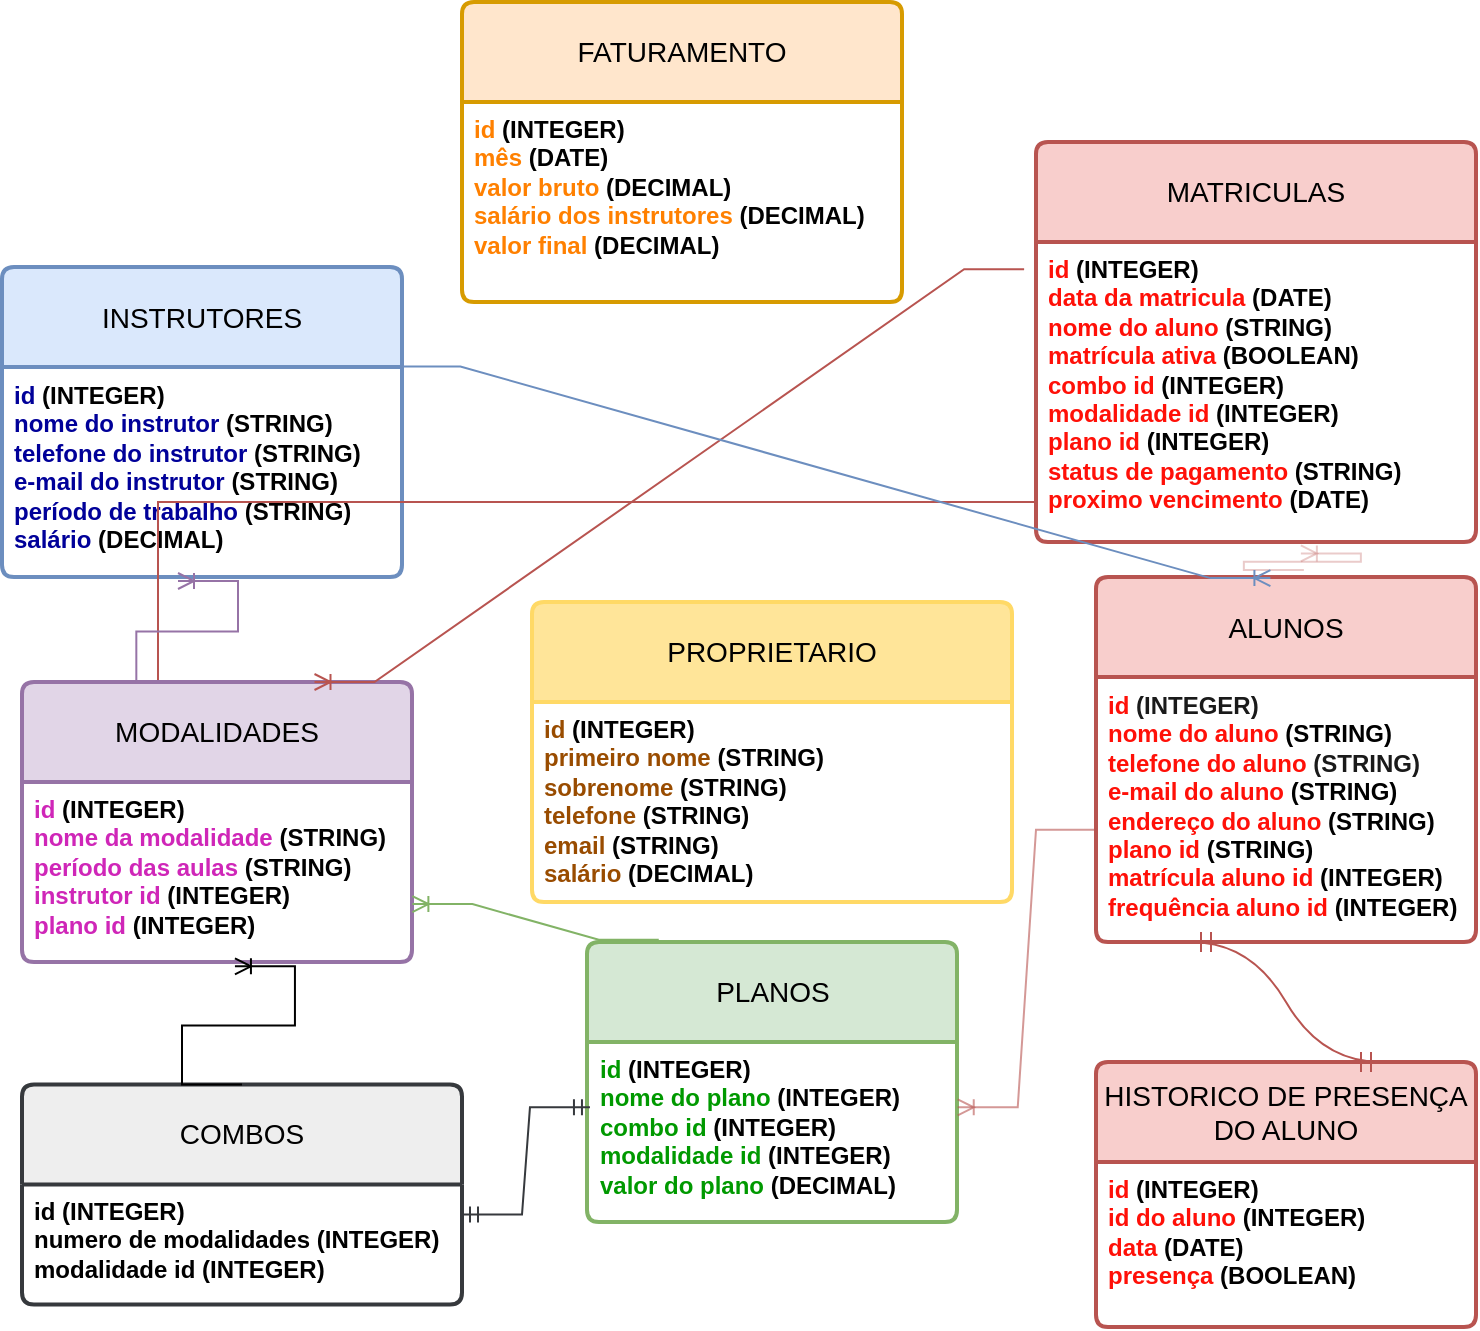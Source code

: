 <mxfile version="22.1.18" type="device">
  <diagram id="LaHLeu69Ds2RYiCowl0G" name="Página-1">
    <mxGraphModel dx="1002" dy="1704" grid="1" gridSize="10" guides="1" tooltips="1" connect="1" arrows="1" fold="1" page="1" pageScale="1" pageWidth="827" pageHeight="1169" math="0" shadow="0">
      <root>
        <mxCell id="0" />
        <mxCell id="1" parent="0" />
        <mxCell id="In3GsD_WQRW5BdMA_R7S-1" value="INSTRUTORES" style="swimlane;childLayout=stackLayout;horizontal=1;startSize=50;horizontalStack=0;rounded=1;fontSize=14;fontStyle=0;strokeWidth=2;resizeParent=0;resizeLast=1;shadow=0;dashed=0;align=center;arcSize=4;whiteSpace=wrap;html=1;fillColor=#dae8fc;strokeColor=#6c8ebf;" parent="1" vertex="1">
          <mxGeometry x="90" y="-447.5" width="200" height="155" as="geometry" />
        </mxCell>
        <mxCell id="In3GsD_WQRW5BdMA_R7S-2" value="&lt;b&gt;&lt;font color=&quot;#000099&quot;&gt;id &lt;/font&gt;(INTEGER)&lt;br&gt;&lt;font color=&quot;#000099&quot;&gt;nome do instrutor &lt;/font&gt;(STRING)&lt;br&gt;&lt;font color=&quot;#000099&quot;&gt;telefone do instrutor &lt;/font&gt;(STRING)&lt;br&gt;&lt;font color=&quot;#000099&quot;&gt;e-mail do instrutor &lt;/font&gt;(STRING)&lt;br&gt;&lt;font color=&quot;#000099&quot;&gt;período de trabalho &lt;/font&gt;(STRING)&lt;br&gt;&lt;font color=&quot;#000099&quot;&gt;salário &lt;/font&gt;(DECIMAL)&lt;/b&gt;" style="align=left;strokeColor=none;fillColor=none;spacingLeft=4;fontSize=12;verticalAlign=top;resizable=0;rotatable=0;part=1;html=1;" parent="In3GsD_WQRW5BdMA_R7S-1" vertex="1">
          <mxGeometry y="50" width="200" height="105" as="geometry" />
        </mxCell>
        <mxCell id="In3GsD_WQRW5BdMA_R7S-3" value="ALUNOS" style="swimlane;childLayout=stackLayout;horizontal=1;startSize=50;horizontalStack=0;rounded=1;fontSize=14;fontStyle=0;strokeWidth=2;resizeParent=0;resizeLast=1;shadow=0;dashed=0;align=center;arcSize=4;whiteSpace=wrap;html=1;fillColor=#f8cecc;strokeColor=#b85450;" parent="1" vertex="1">
          <mxGeometry x="637" y="-292.5" width="190" height="182.5" as="geometry" />
        </mxCell>
        <mxCell id="In3GsD_WQRW5BdMA_R7S-4" value="&lt;b&gt;&lt;font color=&quot;#ff1008&quot;&gt;id &lt;/font&gt;&lt;font color=&quot;#1a1a1a&quot;&gt;(INTEGER)&lt;/font&gt;&lt;br&gt;&lt;font color=&quot;#ff1008&quot;&gt;nome do aluno &lt;/font&gt;(STRING)&lt;br&gt;&lt;font color=&quot;#ff1008&quot;&gt;telefone do aluno &lt;/font&gt;&lt;font color=&quot;#1a1a1a&quot;&gt;(STRING)&lt;/font&gt;&lt;br&gt;&lt;font color=&quot;#ff1008&quot;&gt;e-mail do aluno &lt;/font&gt;(STRING)&lt;br&gt;&lt;font color=&quot;#ff1008&quot;&gt;endereço do aluno &lt;/font&gt;(STRING)&lt;br&gt;&lt;font color=&quot;#ff1008&quot;&gt;plano id &lt;/font&gt;(STRING)&lt;br&gt;&lt;font color=&quot;#ff1008&quot;&gt;matrícula aluno id &lt;/font&gt;(INTEGER)&lt;br&gt;&lt;font color=&quot;#ff1008&quot;&gt;frequência aluno id &lt;/font&gt;(INTEGER)&lt;/b&gt;" style="align=left;strokeColor=none;fillColor=none;spacingLeft=4;fontSize=12;verticalAlign=top;resizable=0;rotatable=0;part=1;html=1;" parent="In3GsD_WQRW5BdMA_R7S-3" vertex="1">
          <mxGeometry y="50" width="190" height="132.5" as="geometry" />
        </mxCell>
        <mxCell id="G-pwMspQCm_l3fC8CoRE-5" value="PLANOS" style="swimlane;childLayout=stackLayout;horizontal=1;startSize=50;horizontalStack=0;rounded=1;fontSize=14;fontStyle=0;strokeWidth=2;resizeParent=0;resizeLast=1;shadow=0;dashed=0;align=center;arcSize=4;whiteSpace=wrap;html=1;fillColor=#d5e8d4;strokeColor=#82b366;" parent="1" vertex="1">
          <mxGeometry x="382.5" y="-110" width="185" height="140" as="geometry" />
        </mxCell>
        <mxCell id="G-pwMspQCm_l3fC8CoRE-6" value="&lt;b&gt;&lt;font color=&quot;#009900&quot;&gt;id &lt;/font&gt;(INTEGER)&lt;br&gt;&lt;font color=&quot;#009900&quot;&gt;nome do plano &lt;/font&gt;(INTEGER)&lt;br&gt;&lt;font color=&quot;#009900&quot;&gt;combo id &lt;/font&gt;(INTEGER)&lt;br&gt;&lt;/b&gt;&lt;b style=&quot;border-color: var(--border-color);&quot;&gt;&lt;font style=&quot;border-color: var(--border-color);&quot; color=&quot;#009900&quot;&gt;modalidade id&amp;nbsp;&lt;/font&gt;(INTEGER)&lt;/b&gt;&lt;b&gt;&lt;font color=&quot;#009900&quot;&gt;&lt;br&gt;valor do plano &lt;/font&gt;(DECIMAL)&lt;/b&gt;" style="align=left;strokeColor=none;fillColor=none;spacingLeft=4;fontSize=12;verticalAlign=top;resizable=0;rotatable=0;part=1;html=1;" parent="G-pwMspQCm_l3fC8CoRE-5" vertex="1">
          <mxGeometry y="50" width="185" height="90" as="geometry" />
        </mxCell>
        <mxCell id="ZiqJFMMcZGOOglla-h1E-7" value="" style="edgeStyle=orthogonalEdgeStyle;rounded=0;orthogonalLoop=1;jettySize=auto;html=1;fillColor=#f8cecc;strokeColor=#b85450;" parent="1" source="G-pwMspQCm_l3fC8CoRE-7" target="ZiqJFMMcZGOOglla-h1E-3" edge="1">
          <mxGeometry relative="1" as="geometry">
            <Array as="points">
              <mxPoint x="168" y="-330" />
            </Array>
          </mxGeometry>
        </mxCell>
        <mxCell id="G-pwMspQCm_l3fC8CoRE-7" value="MATRICULAS" style="swimlane;childLayout=stackLayout;horizontal=1;startSize=50;horizontalStack=0;rounded=1;fontSize=14;fontStyle=0;strokeWidth=2;resizeParent=0;resizeLast=1;shadow=0;dashed=0;align=center;arcSize=4;whiteSpace=wrap;html=1;fillColor=#f8cecc;strokeColor=#b85450;" parent="1" vertex="1">
          <mxGeometry x="607" y="-510" width="220" height="200" as="geometry" />
        </mxCell>
        <mxCell id="G-pwMspQCm_l3fC8CoRE-8" value="&lt;b&gt;&lt;font color=&quot;#ff1008&quot;&gt;id &lt;/font&gt;(INTEGER)&lt;br&gt;&lt;font color=&quot;#ff1008&quot;&gt;data da matricula&amp;nbsp;&lt;/font&gt;&lt;/b&gt;&lt;b style=&quot;border-color: var(--border-color);&quot;&gt;(DATE)&lt;/b&gt;&lt;b&gt;&lt;font color=&quot;#ff1008&quot;&gt;&lt;br&gt;nome do aluno &lt;/font&gt;(STRING)&lt;br&gt;&lt;font color=&quot;#ff1008&quot;&gt;matrícula ativa&amp;nbsp;&lt;/font&gt;&lt;/b&gt;&lt;b style=&quot;border-color: var(--border-color);&quot;&gt;(BOOLEAN)&lt;br&gt;&lt;b style=&quot;border-color: var(--border-color);&quot;&gt;&lt;font style=&quot;border-color: var(--border-color);&quot; color=&quot;#ff1008&quot;&gt;&lt;b style=&quot;border-color: var(--border-color); color: rgb(0, 0, 0);&quot;&gt;&lt;b style=&quot;border-color: var(--border-color);&quot;&gt;&lt;font style=&quot;border-color: var(--border-color);&quot; color=&quot;#ff1008&quot;&gt;combo id&amp;nbsp;&lt;/font&gt;&lt;/b&gt;&lt;b style=&quot;border-color: var(--border-color);&quot;&gt;(INTEGER)&lt;/b&gt;&lt;/b&gt;&lt;br&gt;modalidade id&amp;nbsp;&lt;/font&gt;&lt;/b&gt;&lt;b style=&quot;border-color: var(--border-color);&quot;&gt;(INTEGER)&lt;/b&gt;&lt;br&gt;&lt;/b&gt;&lt;b style=&quot;border-color: var(--border-color);&quot;&gt;&lt;font style=&quot;border-color: var(--border-color);&quot; color=&quot;#ff1008&quot;&gt;plano id&amp;nbsp;&lt;/font&gt;(INTEGER)&lt;/b&gt;&lt;b&gt;&lt;br&gt;&lt;font color=&quot;#ff1008&quot;&gt;status de pagamento&amp;nbsp;&lt;/font&gt;(STRING)&lt;br&gt;&lt;/b&gt;&lt;b style=&quot;border-color: var(--border-color);&quot;&gt;&lt;font style=&quot;border-color: var(--border-color);&quot; color=&quot;#ff1008&quot;&gt;proximo vencimento&amp;nbsp;&lt;/font&gt;(DATE)&lt;/b&gt;&lt;b&gt;&lt;br&gt;&lt;/b&gt;" style="align=left;strokeColor=none;fillColor=none;spacingLeft=4;fontSize=12;verticalAlign=top;resizable=0;rotatable=0;part=1;html=1;" parent="G-pwMspQCm_l3fC8CoRE-7" vertex="1">
          <mxGeometry y="50" width="220" height="150" as="geometry" />
        </mxCell>
        <mxCell id="8vJE5jBVqwJsGsKywXQO-1" value="HISTORICO DE PRESENÇA DO ALUNO" style="swimlane;childLayout=stackLayout;horizontal=1;startSize=50;horizontalStack=0;rounded=1;fontSize=14;fontStyle=0;strokeWidth=2;resizeParent=0;resizeLast=1;shadow=0;dashed=0;align=center;arcSize=4;whiteSpace=wrap;html=1;fillColor=#f8cecc;strokeColor=#b85450;" parent="1" vertex="1">
          <mxGeometry x="637" y="-50" width="190" height="132.5" as="geometry" />
        </mxCell>
        <mxCell id="8vJE5jBVqwJsGsKywXQO-2" value="&lt;b&gt;&lt;font color=&quot;#ff1008&quot;&gt;id &lt;/font&gt;(INTEGER)&lt;br&gt;&lt;font color=&quot;#ff1008&quot;&gt;id do aluno &lt;/font&gt;(INTEGER)&lt;br&gt;&lt;font color=&quot;#ff1008&quot;&gt;data &lt;/font&gt;(DATE)&lt;br&gt;&lt;font color=&quot;#ff1008&quot;&gt;presença&amp;nbsp;&lt;/font&gt;(BOOLEAN)&lt;/b&gt;" style="align=left;strokeColor=none;fillColor=none;spacingLeft=4;fontSize=12;verticalAlign=top;resizable=0;rotatable=0;part=1;html=1;" parent="8vJE5jBVqwJsGsKywXQO-1" vertex="1">
          <mxGeometry y="50" width="190" height="82.5" as="geometry" />
        </mxCell>
        <mxCell id="ywtx3KbrLFy5aEluynCm-1" value="PROPRIETARIO" style="swimlane;childLayout=stackLayout;horizontal=1;startSize=50;horizontalStack=0;rounded=1;fontSize=14;fontStyle=0;strokeWidth=2;resizeParent=0;resizeLast=1;shadow=0;dashed=0;align=center;arcSize=4;html=1;whiteSpace=wrap;fillColor=#FFE599;strokeColor=#FFD966;gradientColor=none;swimlaneFillColor=none;glass=0;" parent="1" vertex="1">
          <mxGeometry x="355" y="-280" width="240" height="150" as="geometry" />
        </mxCell>
        <mxCell id="ywtx3KbrLFy5aEluynCm-2" value="&lt;b style=&quot;&quot;&gt;&lt;font color=&quot;#994c00&quot; style=&quot;background-color: rgb(255, 255, 255);&quot;&gt;id &lt;/font&gt;&lt;font style=&quot;background-color: rgb(255, 255, 255);&quot;&gt;(INTEGER)&lt;br&gt;&lt;/font&gt;&lt;/b&gt;&lt;b style=&quot;&quot;&gt;&lt;font style=&quot;background-color: rgb(255, 255, 255);&quot;&gt;&lt;font color=&quot;#994c00&quot;&gt;primeiro nome &lt;/font&gt;(STRING)&lt;br&gt;&lt;font color=&quot;#994c00&quot;&gt;sobrenome &lt;/font&gt;(STRING)&lt;br&gt;&lt;font color=&quot;#994c00&quot;&gt;telefone &lt;/font&gt;(STRING)&lt;br&gt;&lt;font color=&quot;#994c00&quot;&gt;email&lt;/font&gt; (STRING)&lt;br&gt;&lt;/font&gt;&lt;/b&gt;&lt;b style=&quot;border-color: var(--border-color);&quot;&gt;&lt;font style=&quot;border-color: var(--border-color); background-color: rgb(255, 255, 255);&quot;&gt;&lt;font color=&quot;#994c00&quot;&gt;salário&lt;/font&gt; (DECIMAL)&lt;/font&gt;&lt;/b&gt;&lt;b style=&quot;&quot;&gt;&lt;font style=&quot;background-color: rgb(255, 255, 255);&quot;&gt;&lt;br&gt;&lt;/font&gt;&lt;/b&gt;" style="align=left;strokeColor=none;fillColor=none;spacingLeft=4;fontSize=12;verticalAlign=top;resizable=0;rotatable=0;part=1;html=1;" parent="ywtx3KbrLFy5aEluynCm-1" vertex="1">
          <mxGeometry y="50" width="240" height="100" as="geometry" />
        </mxCell>
        <mxCell id="8vJE5jBVqwJsGsKywXQO-15" value="" style="edgeStyle=entityRelationEdgeStyle;fontSize=12;html=1;endArrow=ERmandOne;startArrow=ERmandOne;rounded=0;startSize=8;endSize=8;curved=1;entryX=0.25;entryY=1;entryDx=0;entryDy=0;exitX=0.75;exitY=0;exitDx=0;exitDy=0;fillColor=#f8cecc;strokeColor=#b85450;" parent="1" source="8vJE5jBVqwJsGsKywXQO-1" target="In3GsD_WQRW5BdMA_R7S-4" edge="1">
          <mxGeometry width="100" height="100" relative="1" as="geometry">
            <mxPoint x="500" y="-140" as="sourcePoint" />
            <mxPoint x="600" y="-240" as="targetPoint" />
          </mxGeometry>
        </mxCell>
        <mxCell id="ZiqJFMMcZGOOglla-h1E-1" value="" style="edgeStyle=entityRelationEdgeStyle;fontSize=12;html=1;endArrow=ERoneToMany;rounded=0;entryX=0.602;entryY=1.038;entryDx=0;entryDy=0;entryPerimeter=0;exitX=0.547;exitY=-0.019;exitDx=0;exitDy=0;fillColor=#f8cecc;strokeColor=#b85450;opacity=30;exitPerimeter=0;" parent="1" source="In3GsD_WQRW5BdMA_R7S-3" target="G-pwMspQCm_l3fC8CoRE-8" edge="1">
          <mxGeometry width="100" height="100" relative="1" as="geometry">
            <mxPoint x="500" y="-170" as="sourcePoint" />
            <mxPoint x="600" y="-270" as="targetPoint" />
          </mxGeometry>
        </mxCell>
        <mxCell id="ZiqJFMMcZGOOglla-h1E-2" value="MODALIDADES" style="swimlane;childLayout=stackLayout;horizontal=1;startSize=50;horizontalStack=0;rounded=1;fontSize=14;fontStyle=0;strokeWidth=2;resizeParent=0;resizeLast=1;shadow=0;dashed=0;align=center;arcSize=4;whiteSpace=wrap;html=1;fillColor=#e1d5e7;strokeColor=#9673a6;" parent="1" vertex="1">
          <mxGeometry x="100" y="-240" width="195" height="140" as="geometry" />
        </mxCell>
        <mxCell id="ZiqJFMMcZGOOglla-h1E-3" value="&lt;b style=&quot;&quot;&gt;&lt;font color=&quot;#cf26b8&quot;&gt;id &lt;/font&gt;(INTEGER)&lt;br&gt;&lt;font color=&quot;#cf26b8&quot;&gt;nome da modalidade&amp;nbsp;&lt;/font&gt;(STRING)&lt;br&gt;&lt;font color=&quot;#cf26b8&quot;&gt;período das aulas &lt;/font&gt;(STRING)&lt;br&gt;&lt;font color=&quot;#cf26b8&quot;&gt;instrutor id &lt;/font&gt;(INTEGER)&lt;br&gt;&lt;/b&gt;&lt;b style=&quot;border-color: var(--border-color);&quot;&gt;&lt;font style=&quot;border-color: var(--border-color);&quot; color=&quot;#cf26b8&quot;&gt;plano id&amp;nbsp;&lt;/font&gt;(INTEGER)&lt;/b&gt;&lt;b style=&quot;&quot;&gt;&lt;br&gt;&lt;/b&gt;" style="align=left;strokeColor=none;fillColor=none;spacingLeft=4;fontSize=12;verticalAlign=top;resizable=0;rotatable=0;part=1;html=1;" parent="ZiqJFMMcZGOOglla-h1E-2" vertex="1">
          <mxGeometry y="50" width="195" height="90" as="geometry" />
        </mxCell>
        <mxCell id="ZiqJFMMcZGOOglla-h1E-6" value="" style="edgeStyle=entityRelationEdgeStyle;fontSize=12;html=1;endArrow=ERoneToMany;rounded=0;entryX=0.75;entryY=0;entryDx=0;entryDy=0;fillColor=#f8cecc;strokeColor=#b85450;exitX=-0.027;exitY=0.091;exitDx=0;exitDy=0;exitPerimeter=0;" parent="1" source="G-pwMspQCm_l3fC8CoRE-8" target="ZiqJFMMcZGOOglla-h1E-2" edge="1">
          <mxGeometry width="100" height="100" relative="1" as="geometry">
            <mxPoint x="160" y="-130" as="sourcePoint" />
            <mxPoint x="600" y="-190" as="targetPoint" />
            <Array as="points">
              <mxPoint x="380" y="-360" />
              <mxPoint x="430" y="-320" />
              <mxPoint x="390" y="-400" />
            </Array>
          </mxGeometry>
        </mxCell>
        <mxCell id="ZiqJFMMcZGOOglla-h1E-9" value="" style="edgeStyle=entityRelationEdgeStyle;fontSize=12;html=1;endArrow=ERoneToMany;rounded=0;entryX=0.44;entryY=1.019;entryDx=0;entryDy=0;entryPerimeter=0;exitX=0.447;exitY=0;exitDx=0;exitDy=0;exitPerimeter=0;fillColor=#e1d5e7;strokeColor=#9673a6;" parent="1" source="ZiqJFMMcZGOOglla-h1E-2" target="In3GsD_WQRW5BdMA_R7S-2" edge="1">
          <mxGeometry width="100" height="100" relative="1" as="geometry">
            <mxPoint x="500" y="-170" as="sourcePoint" />
            <mxPoint x="600" y="-270" as="targetPoint" />
          </mxGeometry>
        </mxCell>
        <mxCell id="ZiqJFMMcZGOOglla-h1E-10" value="" style="edgeStyle=entityRelationEdgeStyle;fontSize=12;html=1;endArrow=ERoneToMany;rounded=0;entryX=0.459;entryY=0.003;entryDx=0;entryDy=0;entryPerimeter=0;exitX=0.996;exitY=0.321;exitDx=0;exitDy=0;exitPerimeter=0;fillColor=#dae8fc;strokeColor=#6c8ebf;" parent="1" source="In3GsD_WQRW5BdMA_R7S-1" target="In3GsD_WQRW5BdMA_R7S-3" edge="1">
          <mxGeometry width="100" height="100" relative="1" as="geometry">
            <mxPoint x="500" y="-170" as="sourcePoint" />
            <mxPoint x="600" y="-270" as="targetPoint" />
          </mxGeometry>
        </mxCell>
        <mxCell id="ZiqJFMMcZGOOglla-h1E-11" value="" style="edgeStyle=entityRelationEdgeStyle;fontSize=12;html=1;endArrow=ERoneToMany;rounded=0;entryX=1.001;entryY=0.678;entryDx=0;entryDy=0;entryPerimeter=0;exitX=0.194;exitY=-0.008;exitDx=0;exitDy=0;exitPerimeter=0;fillColor=#d5e8d4;strokeColor=#82b366;" parent="1" source="G-pwMspQCm_l3fC8CoRE-5" target="ZiqJFMMcZGOOglla-h1E-3" edge="1">
          <mxGeometry width="100" height="100" relative="1" as="geometry">
            <mxPoint x="500" y="-90" as="sourcePoint" />
            <mxPoint x="600" y="-190" as="targetPoint" />
          </mxGeometry>
        </mxCell>
        <mxCell id="ZiqJFMMcZGOOglla-h1E-12" value="" style="edgeStyle=entityRelationEdgeStyle;fontSize=12;html=1;endArrow=ERoneToMany;rounded=0;entryX=1.002;entryY=0.363;entryDx=0;entryDy=0;entryPerimeter=0;exitX=0;exitY=0.576;exitDx=0;exitDy=0;exitPerimeter=0;fillColor=#f8cecc;strokeColor=#b85450;opacity=60;" parent="1" source="In3GsD_WQRW5BdMA_R7S-4" target="G-pwMspQCm_l3fC8CoRE-6" edge="1">
          <mxGeometry width="100" height="100" relative="1" as="geometry">
            <mxPoint x="500" y="-90" as="sourcePoint" />
            <mxPoint x="600" y="-190" as="targetPoint" />
          </mxGeometry>
        </mxCell>
        <mxCell id="ZiqJFMMcZGOOglla-h1E-13" value="COMBOS" style="swimlane;childLayout=stackLayout;horizontal=1;startSize=50;horizontalStack=0;rounded=1;fontSize=14;fontStyle=0;strokeWidth=2;resizeParent=0;resizeLast=1;shadow=0;dashed=0;align=center;arcSize=4;whiteSpace=wrap;html=1;fillColor=#eeeeee;strokeColor=#36393d;" parent="1" vertex="1">
          <mxGeometry x="100" y="-38.75" width="220" height="110" as="geometry" />
        </mxCell>
        <mxCell id="ZiqJFMMcZGOOglla-h1E-14" value="&lt;b&gt;id (INTEGER)&lt;br&gt;numero de modalidades (INTEGER)&lt;br&gt;modalidade id (INTEGER)&lt;/b&gt;" style="align=left;strokeColor=none;fillColor=none;spacingLeft=4;fontSize=12;verticalAlign=top;resizable=0;rotatable=0;part=1;html=1;" parent="ZiqJFMMcZGOOglla-h1E-13" vertex="1">
          <mxGeometry y="50" width="220" height="60" as="geometry" />
        </mxCell>
        <mxCell id="ZiqJFMMcZGOOglla-h1E-15" value="" style="edgeStyle=entityRelationEdgeStyle;fontSize=12;html=1;endArrow=ERoneToMany;rounded=0;entryX=0.546;entryY=1.024;entryDx=0;entryDy=0;entryPerimeter=0;exitX=0.5;exitY=0;exitDx=0;exitDy=0;" parent="1" source="ZiqJFMMcZGOOglla-h1E-13" target="ZiqJFMMcZGOOglla-h1E-3" edge="1">
          <mxGeometry width="100" height="100" relative="1" as="geometry">
            <mxPoint x="500" y="-60" as="sourcePoint" />
            <mxPoint x="600" y="-160" as="targetPoint" />
          </mxGeometry>
        </mxCell>
        <mxCell id="ZiqJFMMcZGOOglla-h1E-16" value="" style="edgeStyle=entityRelationEdgeStyle;fontSize=12;html=1;endArrow=ERmandOne;startArrow=ERmandOne;rounded=0;entryX=0.008;entryY=0.363;entryDx=0;entryDy=0;entryPerimeter=0;exitX=1;exitY=0.25;exitDx=0;exitDy=0;fillColor=#cdeb8b;strokeColor=#36393d;" parent="1" source="ZiqJFMMcZGOOglla-h1E-14" target="G-pwMspQCm_l3fC8CoRE-6" edge="1">
          <mxGeometry width="100" height="100" relative="1" as="geometry">
            <mxPoint x="500" y="-60" as="sourcePoint" />
            <mxPoint x="600" y="-160" as="targetPoint" />
          </mxGeometry>
        </mxCell>
        <mxCell id="TpiBvk_H0Ao282GoltaM-1" value="FATURAMENTO" style="swimlane;childLayout=stackLayout;horizontal=1;startSize=50;horizontalStack=0;rounded=1;fontSize=14;fontStyle=0;strokeWidth=2;resizeParent=0;resizeLast=1;shadow=0;dashed=0;align=center;arcSize=4;whiteSpace=wrap;html=1;fillColor=#ffe6cc;strokeColor=#d79b00;" vertex="1" parent="1">
          <mxGeometry x="320" y="-580" width="220" height="150" as="geometry" />
        </mxCell>
        <mxCell id="TpiBvk_H0Ao282GoltaM-2" value="&lt;b&gt;&lt;font color=&quot;#ff8000&quot;&gt;id &lt;/font&gt;(INTEGER)&lt;br&gt;&lt;font color=&quot;#ff8000&quot;&gt;mês &lt;/font&gt;(DATE)&lt;br&gt;&lt;font color=&quot;#ff8000&quot;&gt;valor bruto &lt;/font&gt;(DECIMAL)&lt;br&gt;&lt;font color=&quot;#ff8000&quot;&gt;salário dos instrutores &lt;/font&gt;(DECIMAL)&lt;br&gt;&lt;font color=&quot;#ff8000&quot;&gt;valor final &lt;/font&gt;(DECIMAL)&lt;/b&gt;" style="align=left;strokeColor=none;fillColor=none;spacingLeft=4;fontSize=12;verticalAlign=top;resizable=0;rotatable=0;part=1;html=1;" vertex="1" parent="TpiBvk_H0Ao282GoltaM-1">
          <mxGeometry y="50" width="220" height="100" as="geometry" />
        </mxCell>
      </root>
    </mxGraphModel>
  </diagram>
</mxfile>
